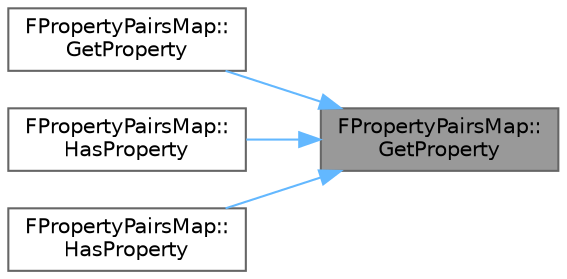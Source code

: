 digraph "FPropertyPairsMap::GetProperty"
{
 // INTERACTIVE_SVG=YES
 // LATEX_PDF_SIZE
  bgcolor="transparent";
  edge [fontname=Helvetica,fontsize=10,labelfontname=Helvetica,labelfontsize=10];
  node [fontname=Helvetica,fontsize=10,shape=box,height=0.2,width=0.4];
  rankdir="RL";
  Node1 [id="Node000001",label="FPropertyPairsMap::\lGetProperty",height=0.2,width=0.4,color="gray40", fillcolor="grey60", style="filled", fontcolor="black",tooltip="Gets the value associated with the provided property."];
  Node1 -> Node2 [id="edge1_Node000001_Node000002",dir="back",color="steelblue1",style="solid",tooltip=" "];
  Node2 [id="Node000002",label="FPropertyPairsMap::\lGetProperty",height=0.2,width=0.4,color="grey40", fillcolor="white", style="filled",URL="$dd/d72/classFPropertyPairsMap.html#a2755cedae7b895f942235c4ef31a3019",tooltip=" "];
  Node1 -> Node3 [id="edge2_Node000001_Node000003",dir="back",color="steelblue1",style="solid",tooltip=" "];
  Node3 [id="Node000003",label="FPropertyPairsMap::\lHasProperty",height=0.2,width=0.4,color="grey40", fillcolor="white", style="filled",URL="$dd/d72/classFPropertyPairsMap.html#a5463b961e8676672faf827b430c93c06",tooltip=" "];
  Node1 -> Node4 [id="edge3_Node000001_Node000004",dir="back",color="steelblue1",style="solid",tooltip=" "];
  Node4 [id="Node000004",label="FPropertyPairsMap::\lHasProperty",height=0.2,width=0.4,color="grey40", fillcolor="white", style="filled",URL="$dd/d72/classFPropertyPairsMap.html#a1bedaf6c69d128be150135e30777d878",tooltip="Test if the provided property exists in the map."];
}
